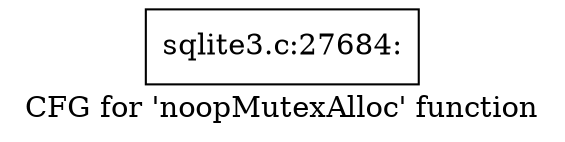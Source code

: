 digraph "CFG for 'noopMutexAlloc' function" {
	label="CFG for 'noopMutexAlloc' function";

	Node0x55c0f5260400 [shape=record,label="{sqlite3.c:27684:}"];
}
